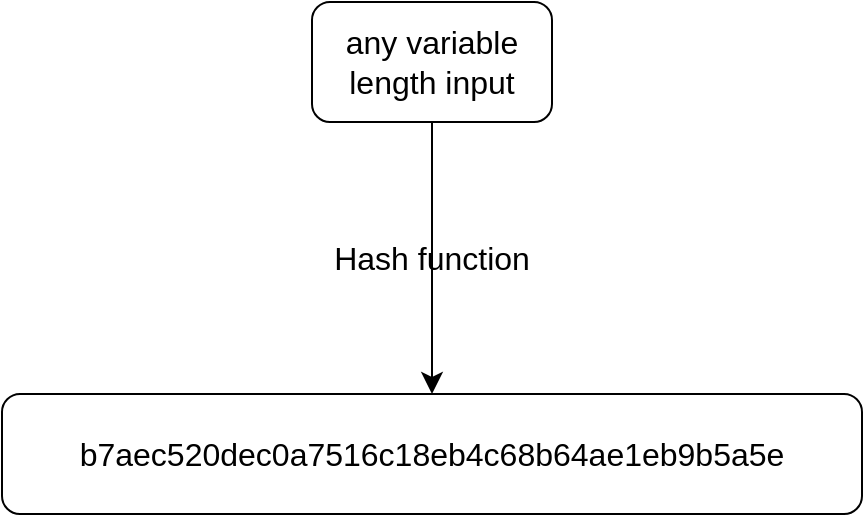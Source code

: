 <mxfile version="21.6.8" type="github">
  <diagram name="Page-1" id="9GBgVHiKO8rCsoejUUvT">
    <mxGraphModel dx="921" dy="387" grid="0" gridSize="10" guides="1" tooltips="1" connect="1" arrows="1" fold="1" page="0" pageScale="1" pageWidth="827" pageHeight="1169" math="0" shadow="0">
      <root>
        <mxCell id="0" />
        <mxCell id="1" parent="0" />
        <mxCell id="W2aISU_DER0WiIyp_OPb-4" value="" style="edgeStyle=none;curved=1;rounded=0;orthogonalLoop=1;jettySize=auto;html=1;fontSize=12;startSize=8;endSize=8;" edge="1" parent="1" source="W2aISU_DER0WiIyp_OPb-1" target="W2aISU_DER0WiIyp_OPb-3">
          <mxGeometry relative="1" as="geometry" />
        </mxCell>
        <mxCell id="W2aISU_DER0WiIyp_OPb-1" value="any variable length input" style="rounded=1;whiteSpace=wrap;html=1;fontSize=16;" vertex="1" parent="1">
          <mxGeometry x="135" y="48" width="120" height="60" as="geometry" />
        </mxCell>
        <mxCell id="W2aISU_DER0WiIyp_OPb-2" value="Hash function" style="text;html=1;strokeColor=none;fillColor=none;align=center;verticalAlign=middle;whiteSpace=wrap;rounded=0;fontSize=16;" vertex="1" parent="1">
          <mxGeometry x="97" y="161" width="196" height="30" as="geometry" />
        </mxCell>
        <mxCell id="W2aISU_DER0WiIyp_OPb-3" value="b7aec520dec0a7516c18eb4c68b64ae1eb9b5a5e" style="rounded=1;whiteSpace=wrap;html=1;fontSize=16;" vertex="1" parent="1">
          <mxGeometry x="-20" y="244" width="430" height="60" as="geometry" />
        </mxCell>
      </root>
    </mxGraphModel>
  </diagram>
</mxfile>
